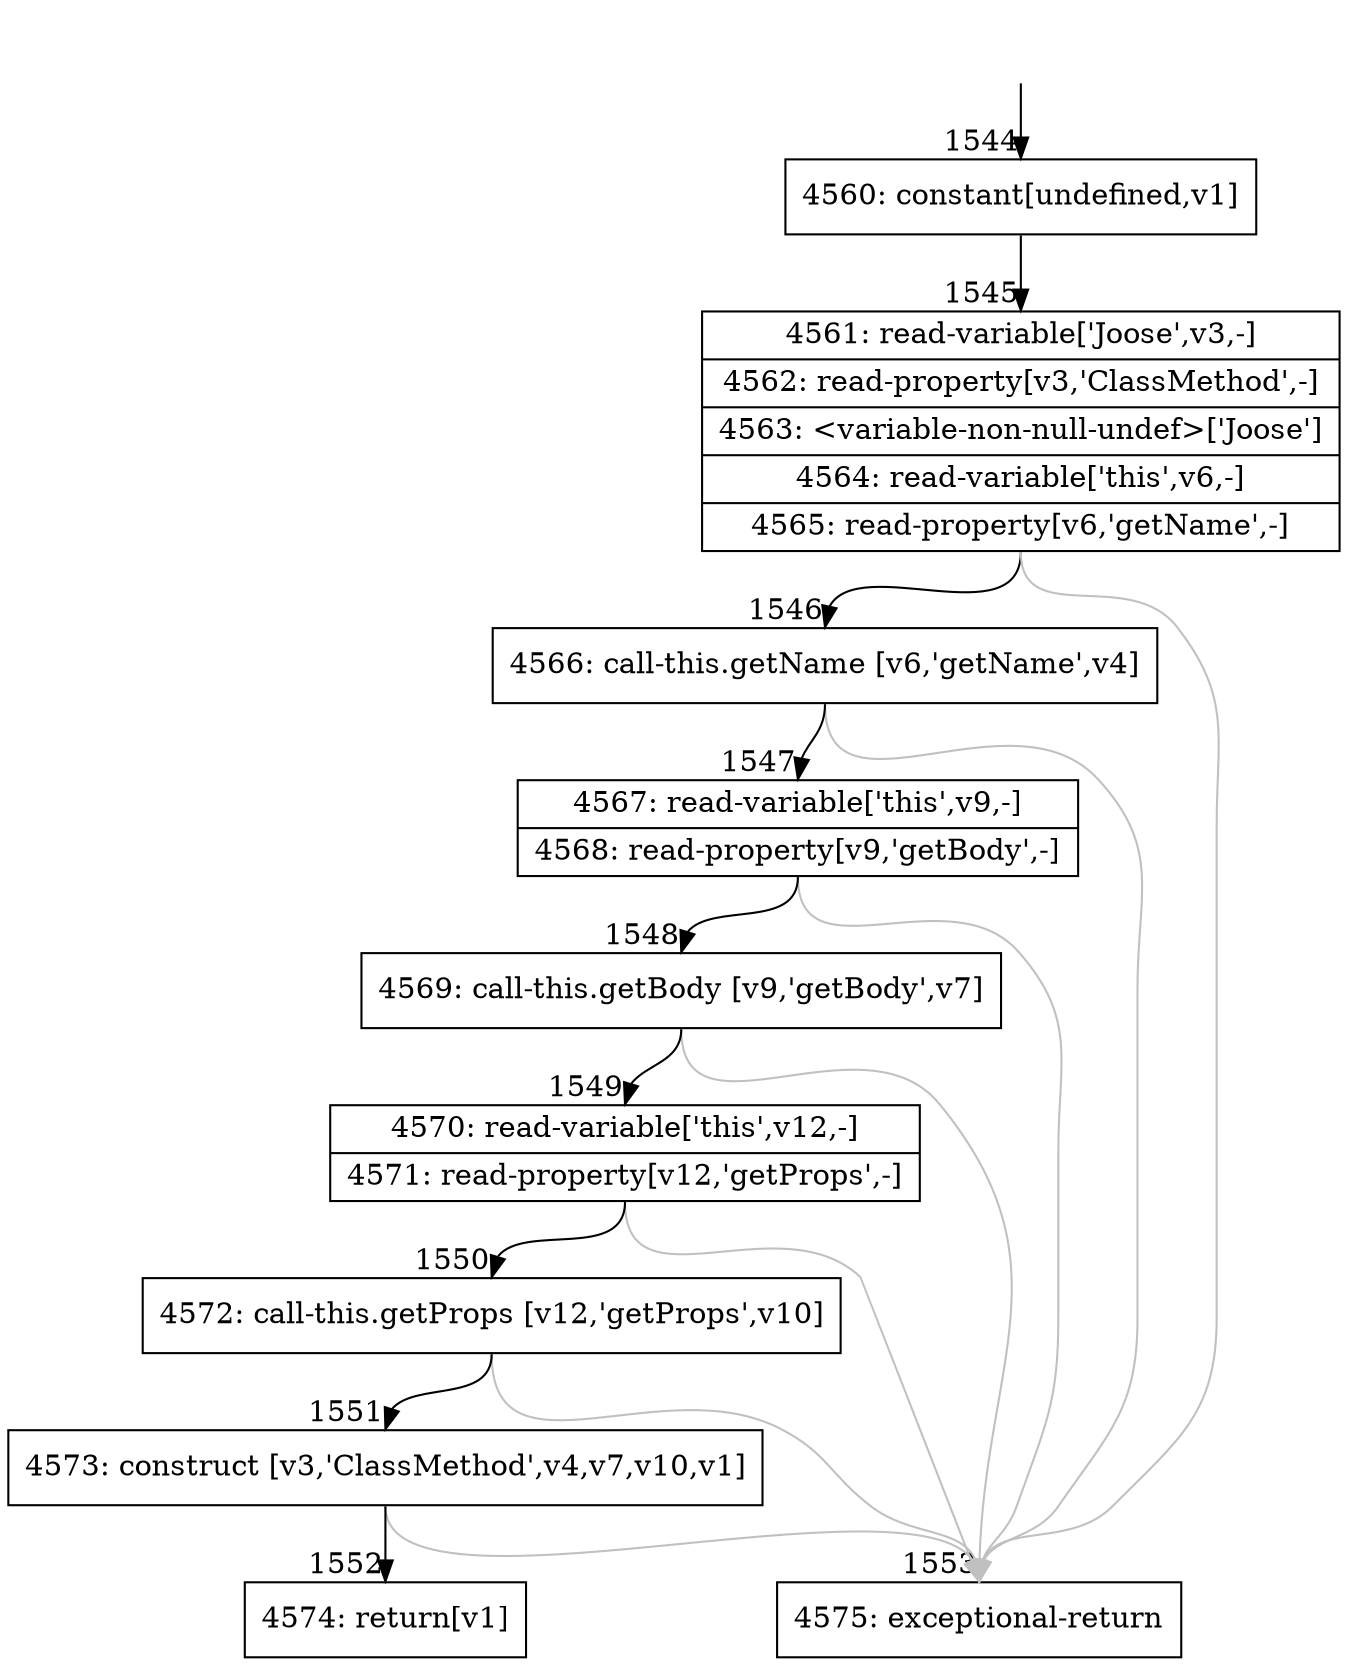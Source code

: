digraph {
rankdir="TD"
BB_entry185[shape=none,label=""];
BB_entry185 -> BB1544 [tailport=s, headport=n, headlabel="    1544"]
BB1544 [shape=record label="{4560: constant[undefined,v1]}" ] 
BB1544 -> BB1545 [tailport=s, headport=n, headlabel="      1545"]
BB1545 [shape=record label="{4561: read-variable['Joose',v3,-]|4562: read-property[v3,'ClassMethod',-]|4563: \<variable-non-null-undef\>['Joose']|4564: read-variable['this',v6,-]|4565: read-property[v6,'getName',-]}" ] 
BB1545 -> BB1546 [tailport=s, headport=n, headlabel="      1546"]
BB1545 -> BB1553 [tailport=s, headport=n, color=gray, headlabel="      1553"]
BB1546 [shape=record label="{4566: call-this.getName [v6,'getName',v4]}" ] 
BB1546 -> BB1547 [tailport=s, headport=n, headlabel="      1547"]
BB1546 -> BB1553 [tailport=s, headport=n, color=gray]
BB1547 [shape=record label="{4567: read-variable['this',v9,-]|4568: read-property[v9,'getBody',-]}" ] 
BB1547 -> BB1548 [tailport=s, headport=n, headlabel="      1548"]
BB1547 -> BB1553 [tailport=s, headport=n, color=gray]
BB1548 [shape=record label="{4569: call-this.getBody [v9,'getBody',v7]}" ] 
BB1548 -> BB1549 [tailport=s, headport=n, headlabel="      1549"]
BB1548 -> BB1553 [tailport=s, headport=n, color=gray]
BB1549 [shape=record label="{4570: read-variable['this',v12,-]|4571: read-property[v12,'getProps',-]}" ] 
BB1549 -> BB1550 [tailport=s, headport=n, headlabel="      1550"]
BB1549 -> BB1553 [tailport=s, headport=n, color=gray]
BB1550 [shape=record label="{4572: call-this.getProps [v12,'getProps',v10]}" ] 
BB1550 -> BB1551 [tailport=s, headport=n, headlabel="      1551"]
BB1550 -> BB1553 [tailport=s, headport=n, color=gray]
BB1551 [shape=record label="{4573: construct [v3,'ClassMethod',v4,v7,v10,v1]}" ] 
BB1551 -> BB1552 [tailport=s, headport=n, headlabel="      1552"]
BB1551 -> BB1553 [tailport=s, headport=n, color=gray]
BB1552 [shape=record label="{4574: return[v1]}" ] 
BB1553 [shape=record label="{4575: exceptional-return}" ] 
//#$~ 1772
}
